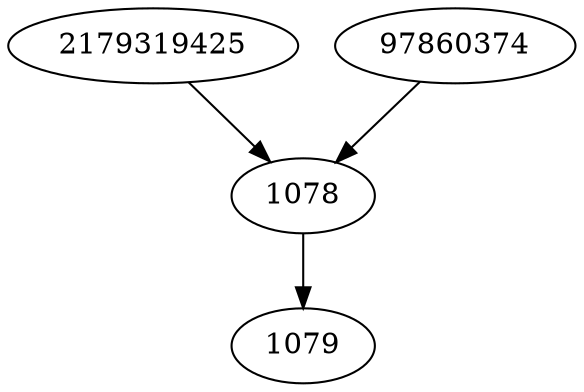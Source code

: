 strict digraph  {
1078;
2179319425;
97860374;
1079;
1078 -> 1079;
2179319425 -> 1078;
97860374 -> 1078;
}
